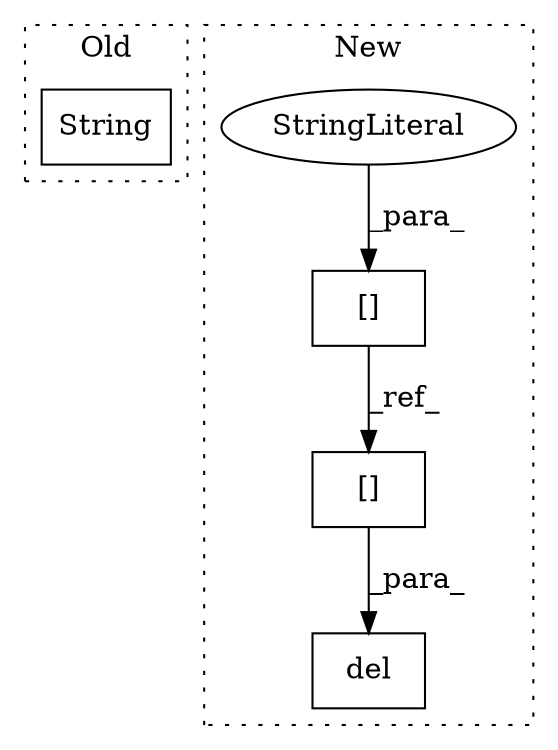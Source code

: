 digraph G {
subgraph cluster0 {
1 [label="String" a="32" s="1360,1403" l="7,1" shape="box"];
label = "Old";
style="dotted";
}
subgraph cluster1 {
2 [label="del" a="32" s="4781,4824" l="4,1" shape="box"];
3 [label="[]" a="2" s="3558,3609" l="29,1" shape="box"];
4 [label="StringLiteral" a="45" s="3587" l="22" shape="ellipse"];
5 [label="[]" a="2" s="4785,4823" l="29,1" shape="box"];
label = "New";
style="dotted";
}
3 -> 5 [label="_ref_"];
4 -> 3 [label="_para_"];
5 -> 2 [label="_para_"];
}